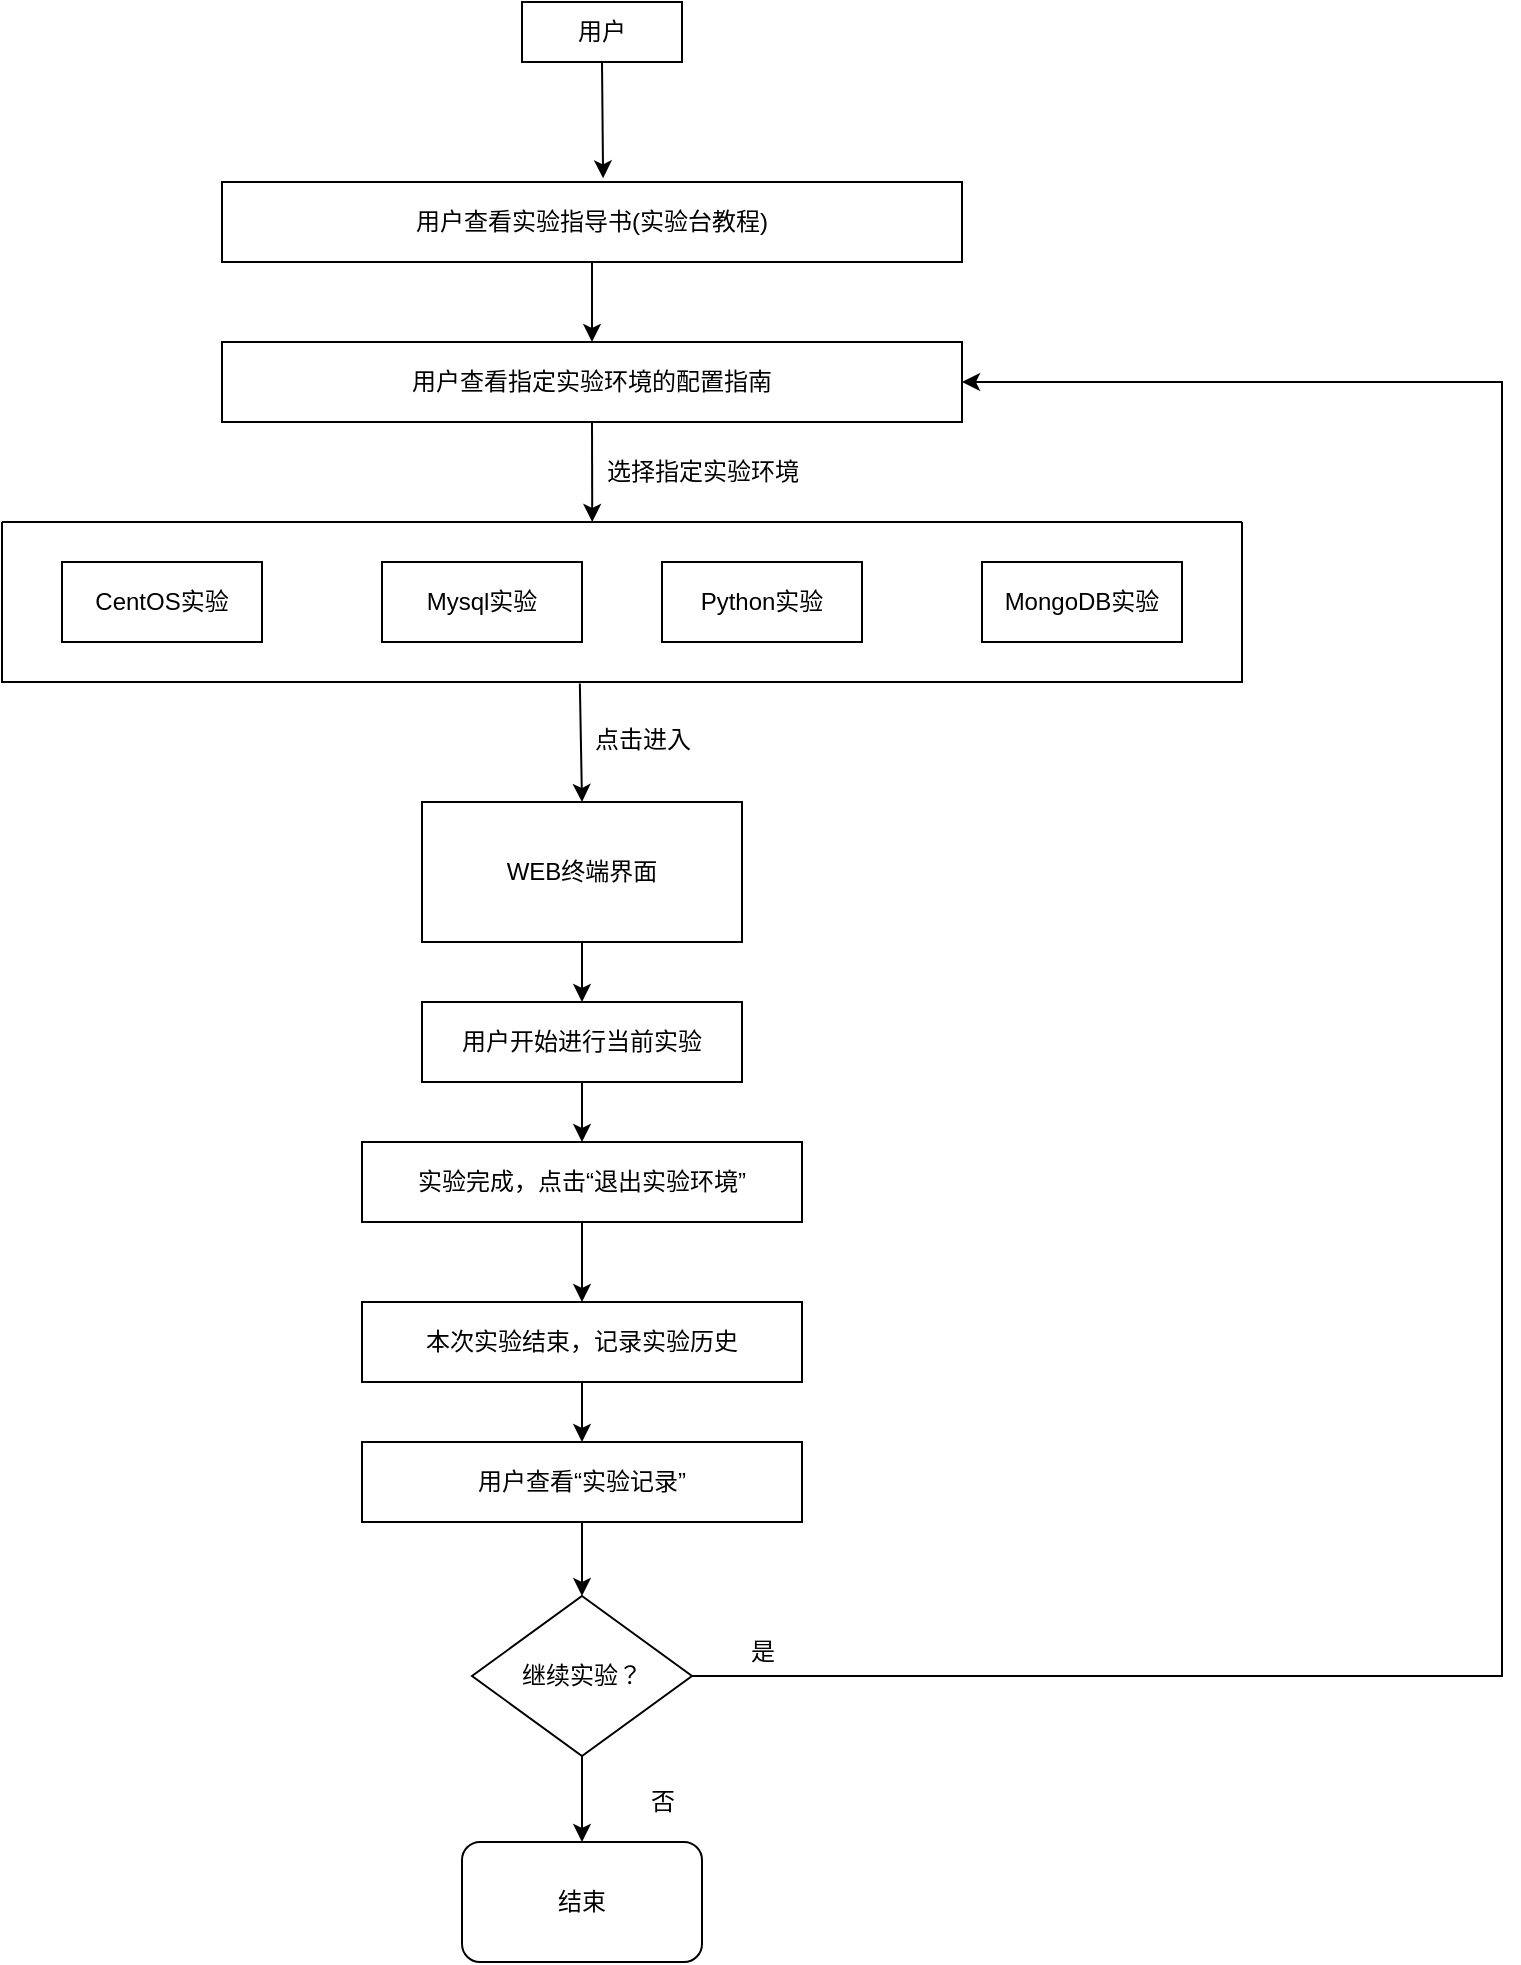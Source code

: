 <mxfile version="21.1.4" type="github">
  <diagram name="第 1 页" id="iDBu9g9PRlwvheA5kxvF">
    <mxGraphModel dx="2179" dy="858" grid="1" gridSize="10" guides="1" tooltips="1" connect="1" arrows="1" fold="1" page="1" pageScale="1" pageWidth="1169" pageHeight="827" math="0" shadow="0">
      <root>
        <mxCell id="0" />
        <mxCell id="1" parent="0" />
        <mxCell id="VXXbkN8eZvHn7JUf34pw-2" value="用户" style="rounded=0;whiteSpace=wrap;html=1;" vertex="1" parent="1">
          <mxGeometry x="510" y="30" width="80" height="30" as="geometry" />
        </mxCell>
        <mxCell id="VXXbkN8eZvHn7JUf34pw-3" value="用户查看实验指导书(实验台教程)" style="rounded=0;whiteSpace=wrap;html=1;" vertex="1" parent="1">
          <mxGeometry x="360" y="120" width="370" height="40" as="geometry" />
        </mxCell>
        <mxCell id="VXXbkN8eZvHn7JUf34pw-4" value="用户查看指定实验环境的配置指南" style="rounded=0;whiteSpace=wrap;html=1;" vertex="1" parent="1">
          <mxGeometry x="360" y="200" width="370" height="40" as="geometry" />
        </mxCell>
        <mxCell id="VXXbkN8eZvHn7JUf34pw-6" value="CentOS实验" style="rounded=0;whiteSpace=wrap;html=1;" vertex="1" parent="1">
          <mxGeometry x="280" y="310" width="100" height="40" as="geometry" />
        </mxCell>
        <mxCell id="VXXbkN8eZvHn7JUf34pw-7" value="Mysql实验" style="rounded=0;whiteSpace=wrap;html=1;" vertex="1" parent="1">
          <mxGeometry x="440" y="310" width="100" height="40" as="geometry" />
        </mxCell>
        <mxCell id="VXXbkN8eZvHn7JUf34pw-8" value="Python实验" style="rounded=0;whiteSpace=wrap;html=1;" vertex="1" parent="1">
          <mxGeometry x="580" y="310" width="100" height="40" as="geometry" />
        </mxCell>
        <mxCell id="VXXbkN8eZvHn7JUf34pw-9" value="MongoDB实验" style="rounded=0;whiteSpace=wrap;html=1;" vertex="1" parent="1">
          <mxGeometry x="740" y="310" width="100" height="40" as="geometry" />
        </mxCell>
        <mxCell id="VXXbkN8eZvHn7JUf34pw-10" value="" style="swimlane;startSize=0;" vertex="1" parent="1">
          <mxGeometry x="250" y="290" width="620" height="80" as="geometry" />
        </mxCell>
        <mxCell id="VXXbkN8eZvHn7JUf34pw-11" value="WEB终端界面" style="rounded=0;whiteSpace=wrap;html=1;" vertex="1" parent="1">
          <mxGeometry x="460" y="430" width="160" height="70" as="geometry" />
        </mxCell>
        <mxCell id="VXXbkN8eZvHn7JUf34pw-12" value="用户开始进行当前实验" style="rounded=0;whiteSpace=wrap;html=1;" vertex="1" parent="1">
          <mxGeometry x="460" y="530" width="160" height="40" as="geometry" />
        </mxCell>
        <mxCell id="VXXbkN8eZvHn7JUf34pw-13" value="实验完成，点击“退出实验环境”" style="rounded=0;whiteSpace=wrap;html=1;" vertex="1" parent="1">
          <mxGeometry x="430" y="600" width="220" height="40" as="geometry" />
        </mxCell>
        <mxCell id="VXXbkN8eZvHn7JUf34pw-14" value="本次实验结束，记录实验历史" style="rounded=0;whiteSpace=wrap;html=1;" vertex="1" parent="1">
          <mxGeometry x="430" y="680" width="220" height="40" as="geometry" />
        </mxCell>
        <mxCell id="VXXbkN8eZvHn7JUf34pw-15" value="用户查看“实验记录”" style="rounded=0;whiteSpace=wrap;html=1;" vertex="1" parent="1">
          <mxGeometry x="430" y="750" width="220" height="40" as="geometry" />
        </mxCell>
        <mxCell id="VXXbkN8eZvHn7JUf34pw-16" value="继续实验？" style="rhombus;whiteSpace=wrap;html=1;" vertex="1" parent="1">
          <mxGeometry x="485" y="827" width="110" height="80" as="geometry" />
        </mxCell>
        <mxCell id="VXXbkN8eZvHn7JUf34pw-17" value="" style="endArrow=classic;html=1;rounded=0;exitX=1;exitY=0.5;exitDx=0;exitDy=0;entryX=1;entryY=0.5;entryDx=0;entryDy=0;" edge="1" parent="1" source="VXXbkN8eZvHn7JUf34pw-16" target="VXXbkN8eZvHn7JUf34pw-4">
          <mxGeometry width="50" height="50" relative="1" as="geometry">
            <mxPoint x="390" y="710" as="sourcePoint" />
            <mxPoint x="440" y="660" as="targetPoint" />
            <Array as="points">
              <mxPoint x="1000" y="867" />
              <mxPoint x="1000" y="220" />
            </Array>
          </mxGeometry>
        </mxCell>
        <mxCell id="VXXbkN8eZvHn7JUf34pw-18" value="是" style="text;html=1;align=center;verticalAlign=middle;resizable=0;points=[];autosize=1;strokeColor=none;fillColor=none;" vertex="1" parent="1">
          <mxGeometry x="610" y="840" width="40" height="30" as="geometry" />
        </mxCell>
        <mxCell id="VXXbkN8eZvHn7JUf34pw-20" value="结束" style="rounded=1;whiteSpace=wrap;html=1;" vertex="1" parent="1">
          <mxGeometry x="480" y="950" width="120" height="60" as="geometry" />
        </mxCell>
        <mxCell id="VXXbkN8eZvHn7JUf34pw-21" value="" style="endArrow=classic;html=1;rounded=0;entryX=0.5;entryY=0;entryDx=0;entryDy=0;exitX=0.5;exitY=1;exitDx=0;exitDy=0;" edge="1" parent="1" source="VXXbkN8eZvHn7JUf34pw-16" target="VXXbkN8eZvHn7JUf34pw-20">
          <mxGeometry width="50" height="50" relative="1" as="geometry">
            <mxPoint x="390" y="710" as="sourcePoint" />
            <mxPoint x="440" y="660" as="targetPoint" />
          </mxGeometry>
        </mxCell>
        <mxCell id="VXXbkN8eZvHn7JUf34pw-22" value="否" style="text;html=1;align=center;verticalAlign=middle;resizable=0;points=[];autosize=1;strokeColor=none;fillColor=none;" vertex="1" parent="1">
          <mxGeometry x="560" y="915" width="40" height="30" as="geometry" />
        </mxCell>
        <mxCell id="VXXbkN8eZvHn7JUf34pw-23" value="" style="endArrow=classic;html=1;rounded=0;exitX=0.5;exitY=1;exitDx=0;exitDy=0;entryX=0.515;entryY=-0.046;entryDx=0;entryDy=0;entryPerimeter=0;" edge="1" parent="1" source="VXXbkN8eZvHn7JUf34pw-2" target="VXXbkN8eZvHn7JUf34pw-3">
          <mxGeometry width="50" height="50" relative="1" as="geometry">
            <mxPoint x="390" y="360" as="sourcePoint" />
            <mxPoint x="440" y="310" as="targetPoint" />
          </mxGeometry>
        </mxCell>
        <mxCell id="VXXbkN8eZvHn7JUf34pw-24" value="" style="endArrow=classic;html=1;rounded=0;exitX=0.5;exitY=1;exitDx=0;exitDy=0;entryX=0.5;entryY=0;entryDx=0;entryDy=0;" edge="1" parent="1" source="VXXbkN8eZvHn7JUf34pw-3" target="VXXbkN8eZvHn7JUf34pw-4">
          <mxGeometry width="50" height="50" relative="1" as="geometry">
            <mxPoint x="390" y="430" as="sourcePoint" />
            <mxPoint x="440" y="380" as="targetPoint" />
          </mxGeometry>
        </mxCell>
        <mxCell id="VXXbkN8eZvHn7JUf34pw-25" value="" style="endArrow=classic;html=1;rounded=0;exitX=0.5;exitY=1;exitDx=0;exitDy=0;entryX=0.476;entryY=0;entryDx=0;entryDy=0;entryPerimeter=0;" edge="1" parent="1" source="VXXbkN8eZvHn7JUf34pw-4" target="VXXbkN8eZvHn7JUf34pw-10">
          <mxGeometry width="50" height="50" relative="1" as="geometry">
            <mxPoint x="390" y="430" as="sourcePoint" />
            <mxPoint x="440" y="380" as="targetPoint" />
          </mxGeometry>
        </mxCell>
        <mxCell id="VXXbkN8eZvHn7JUf34pw-26" value="选择指定实验环境" style="text;html=1;align=center;verticalAlign=middle;resizable=0;points=[];autosize=1;strokeColor=none;fillColor=none;" vertex="1" parent="1">
          <mxGeometry x="540" y="250" width="120" height="30" as="geometry" />
        </mxCell>
        <mxCell id="VXXbkN8eZvHn7JUf34pw-27" value="" style="endArrow=classic;html=1;rounded=0;exitX=0.466;exitY=1.01;exitDx=0;exitDy=0;exitPerimeter=0;entryX=0.5;entryY=0;entryDx=0;entryDy=0;" edge="1" parent="1" source="VXXbkN8eZvHn7JUf34pw-10" target="VXXbkN8eZvHn7JUf34pw-11">
          <mxGeometry width="50" height="50" relative="1" as="geometry">
            <mxPoint x="390" y="570" as="sourcePoint" />
            <mxPoint x="440" y="520" as="targetPoint" />
          </mxGeometry>
        </mxCell>
        <mxCell id="VXXbkN8eZvHn7JUf34pw-28" value="点击进入" style="text;html=1;align=center;verticalAlign=middle;resizable=0;points=[];autosize=1;strokeColor=none;fillColor=none;" vertex="1" parent="1">
          <mxGeometry x="535" y="384" width="70" height="30" as="geometry" />
        </mxCell>
        <mxCell id="VXXbkN8eZvHn7JUf34pw-29" value="" style="endArrow=classic;html=1;rounded=0;exitX=0.5;exitY=1;exitDx=0;exitDy=0;entryX=0.5;entryY=0;entryDx=0;entryDy=0;" edge="1" parent="1" source="VXXbkN8eZvHn7JUf34pw-11" target="VXXbkN8eZvHn7JUf34pw-12">
          <mxGeometry width="50" height="50" relative="1" as="geometry">
            <mxPoint x="440" y="530" as="sourcePoint" />
            <mxPoint x="490" y="480" as="targetPoint" />
          </mxGeometry>
        </mxCell>
        <mxCell id="VXXbkN8eZvHn7JUf34pw-30" value="" style="endArrow=classic;html=1;rounded=0;entryX=0.5;entryY=0;entryDx=0;entryDy=0;exitX=0.5;exitY=1;exitDx=0;exitDy=0;" edge="1" parent="1" source="VXXbkN8eZvHn7JUf34pw-12" target="VXXbkN8eZvHn7JUf34pw-13">
          <mxGeometry width="50" height="50" relative="1" as="geometry">
            <mxPoint x="440" y="530" as="sourcePoint" />
            <mxPoint x="490" y="480" as="targetPoint" />
          </mxGeometry>
        </mxCell>
        <mxCell id="VXXbkN8eZvHn7JUf34pw-31" value="" style="endArrow=classic;html=1;rounded=0;exitX=0.5;exitY=1;exitDx=0;exitDy=0;" edge="1" parent="1" source="VXXbkN8eZvHn7JUf34pw-13" target="VXXbkN8eZvHn7JUf34pw-14">
          <mxGeometry width="50" height="50" relative="1" as="geometry">
            <mxPoint x="440" y="630" as="sourcePoint" />
            <mxPoint x="490" y="580" as="targetPoint" />
          </mxGeometry>
        </mxCell>
        <mxCell id="VXXbkN8eZvHn7JUf34pw-32" value="" style="endArrow=classic;html=1;rounded=0;exitX=0.5;exitY=1;exitDx=0;exitDy=0;entryX=0.5;entryY=0;entryDx=0;entryDy=0;" edge="1" parent="1" source="VXXbkN8eZvHn7JUf34pw-14" target="VXXbkN8eZvHn7JUf34pw-15">
          <mxGeometry width="50" height="50" relative="1" as="geometry">
            <mxPoint x="440" y="680" as="sourcePoint" />
            <mxPoint x="490" y="630" as="targetPoint" />
          </mxGeometry>
        </mxCell>
        <mxCell id="VXXbkN8eZvHn7JUf34pw-33" value="" style="endArrow=classic;html=1;rounded=0;exitX=0.5;exitY=1;exitDx=0;exitDy=0;entryX=0.5;entryY=0;entryDx=0;entryDy=0;" edge="1" parent="1" source="VXXbkN8eZvHn7JUf34pw-15" target="VXXbkN8eZvHn7JUf34pw-16">
          <mxGeometry width="50" height="50" relative="1" as="geometry">
            <mxPoint x="440" y="830" as="sourcePoint" />
            <mxPoint x="490" y="780" as="targetPoint" />
          </mxGeometry>
        </mxCell>
      </root>
    </mxGraphModel>
  </diagram>
</mxfile>
